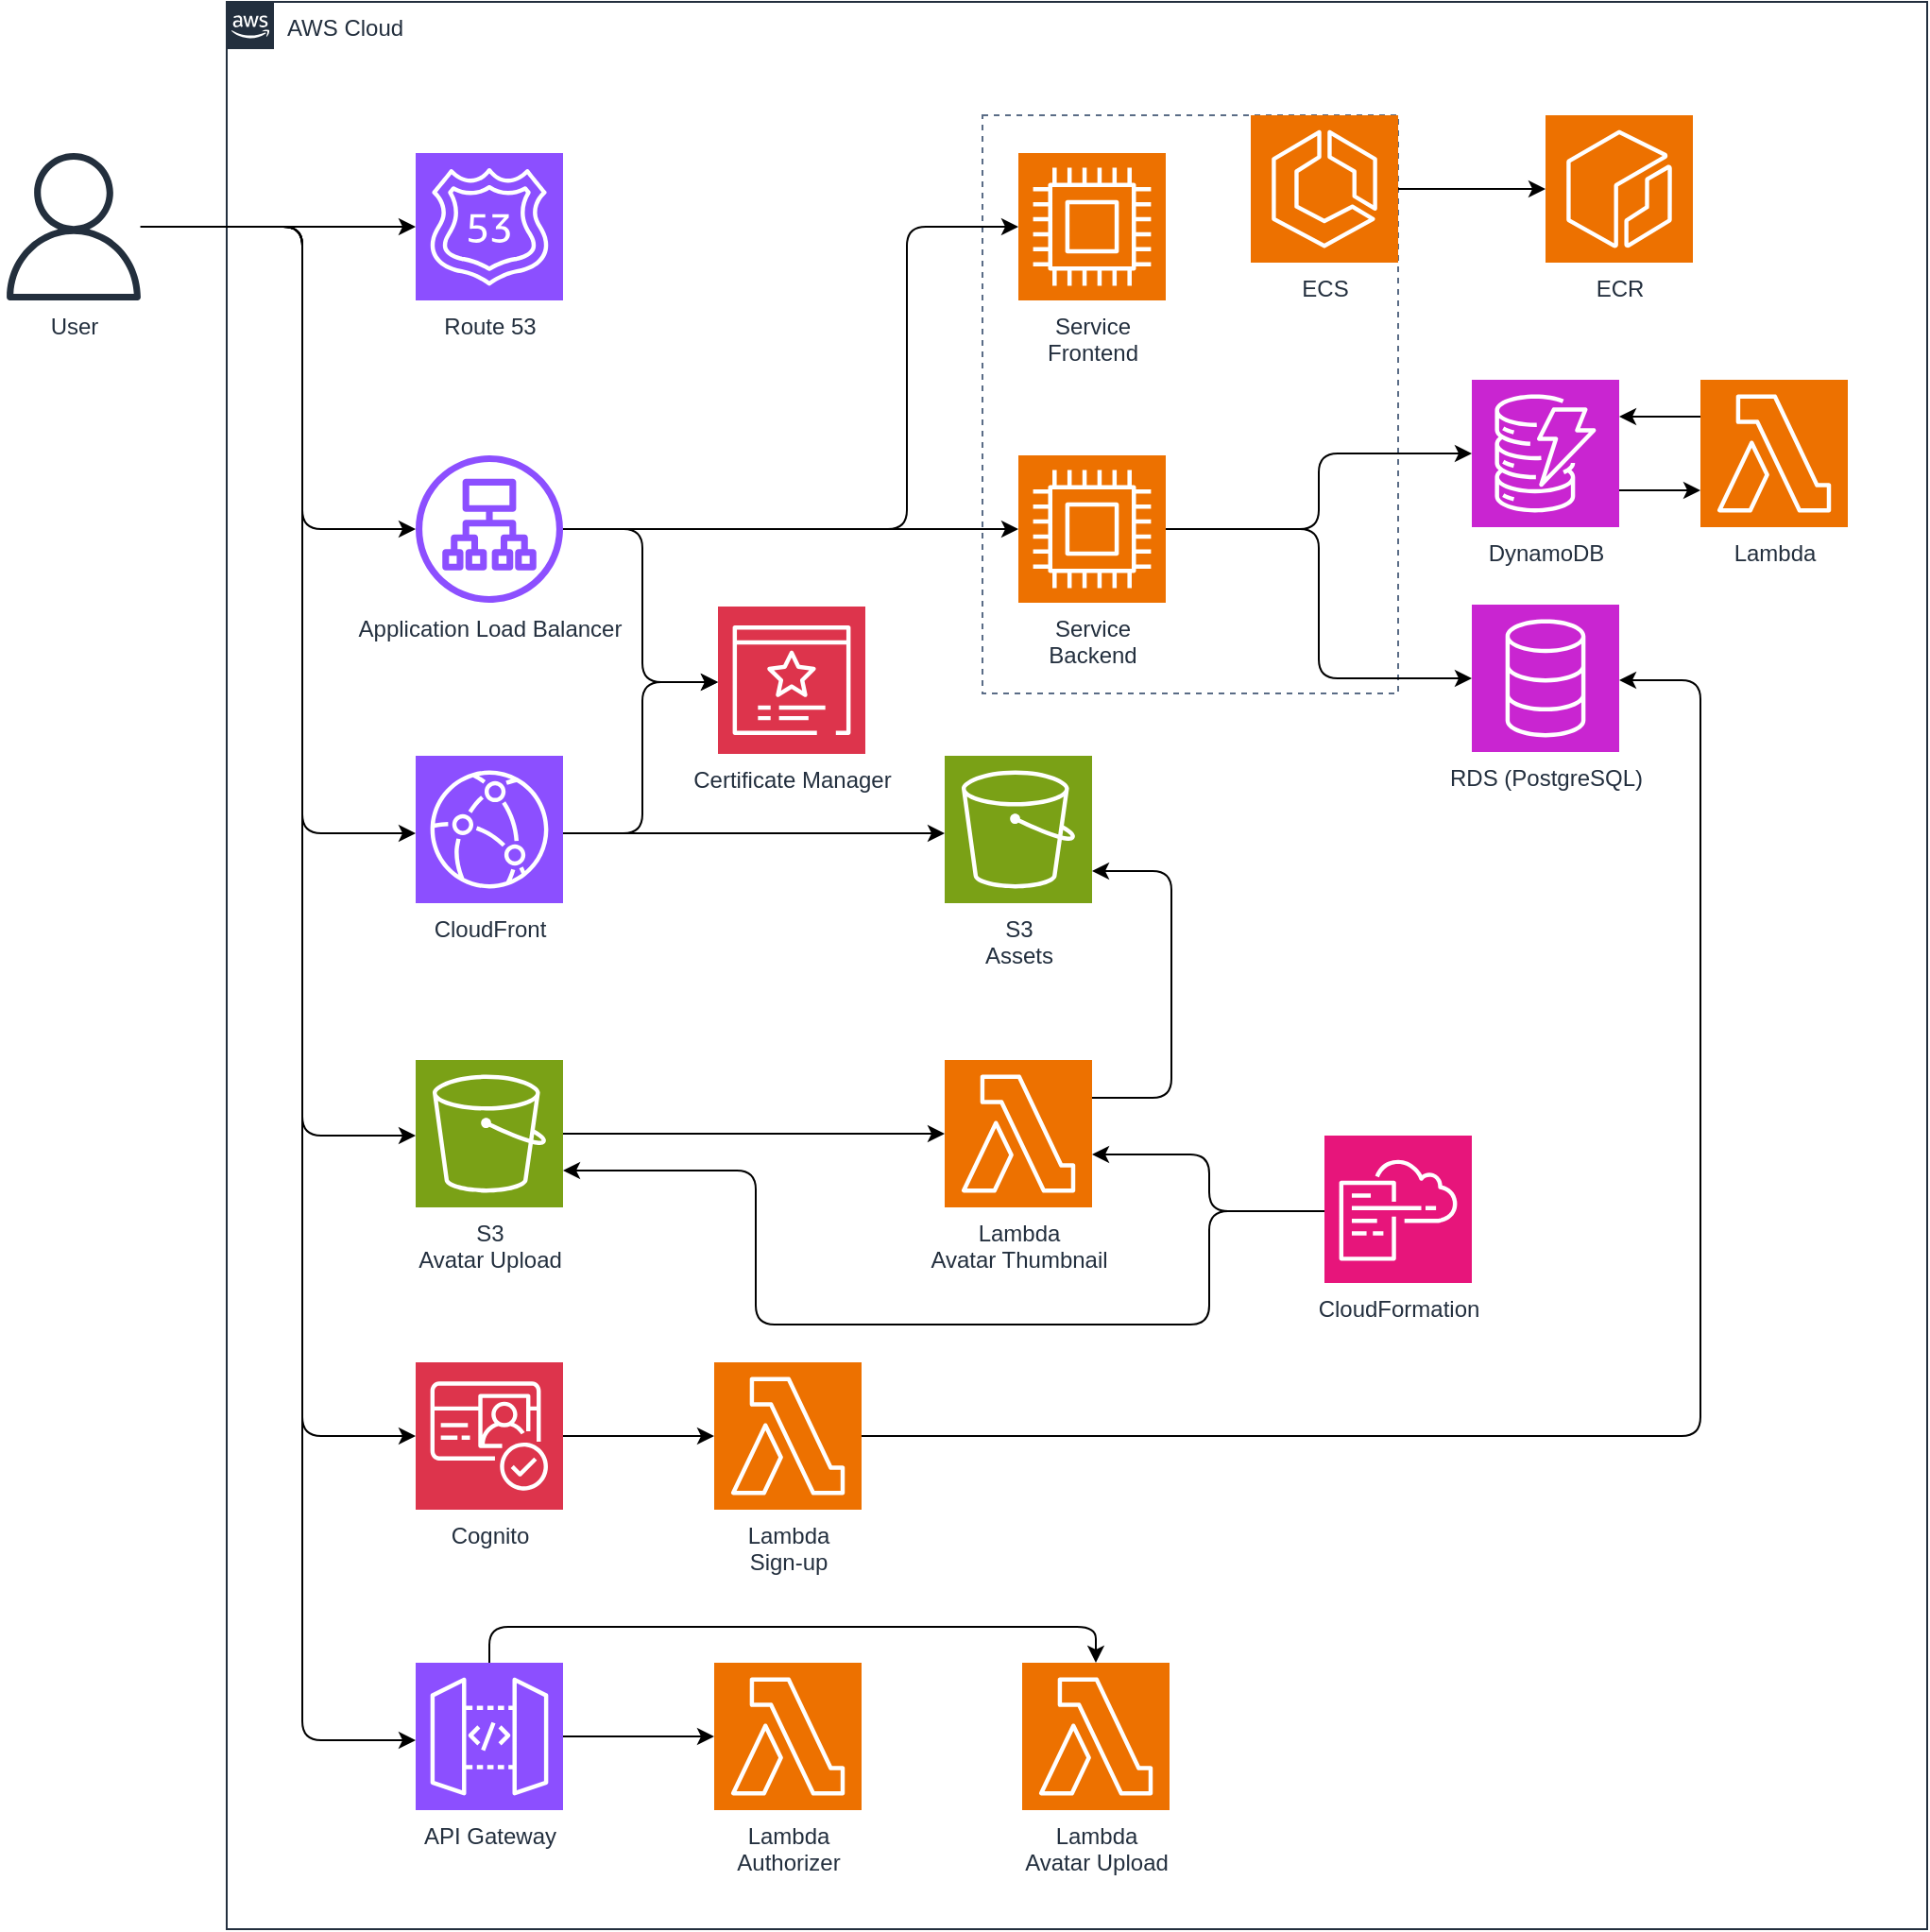 <mxfile version="24.7.17">
  <diagram name="Page-1" id="UMmfsTkSj4shedE8IpS6">
    <mxGraphModel dx="672" dy="684" grid="1" gridSize="10" guides="1" tooltips="1" connect="1" arrows="1" fold="1" page="1" pageScale="1" pageWidth="850" pageHeight="1100" math="0" shadow="0">
      <root>
        <mxCell id="0" />
        <mxCell id="1" parent="0" />
        <mxCell id="Lp5mku7I_iEUz7A-D8M8-8" value="AWS Cloud" style="points=[[0,0],[0.25,0],[0.5,0],[0.75,0],[1,0],[1,0.25],[1,0.5],[1,0.75],[1,1],[0.75,1],[0.5,1],[0.25,1],[0,1],[0,0.75],[0,0.5],[0,0.25]];outlineConnect=0;gradientColor=none;html=1;whiteSpace=wrap;fontSize=12;fontStyle=0;container=0;pointerEvents=0;collapsible=0;recursiveResize=0;shape=mxgraph.aws4.group;grIcon=mxgraph.aws4.group_aws_cloud_alt;strokeColor=#232F3E;fillColor=none;verticalAlign=top;align=left;spacingLeft=30;fontColor=#232F3E;dashed=0;" parent="1" vertex="1">
          <mxGeometry x="180" y="120" width="900" height="1020" as="geometry" />
        </mxCell>
        <mxCell id="Lp5mku7I_iEUz7A-D8M8-43" style="edgeStyle=orthogonalEdgeStyle;rounded=1;orthogonalLoop=1;jettySize=auto;html=1;curved=0;" parent="1" source="Lp5mku7I_iEUz7A-D8M8-22" target="Lp5mku7I_iEUz7A-D8M8-17" edge="1">
          <mxGeometry relative="1" as="geometry">
            <Array as="points">
              <mxPoint x="220" y="239" />
              <mxPoint x="220" y="399" />
            </Array>
          </mxGeometry>
        </mxCell>
        <mxCell id="Lp5mku7I_iEUz7A-D8M8-22" value="User" style="sketch=0;outlineConnect=0;fontColor=#232F3E;gradientColor=none;fillColor=#232F3D;strokeColor=none;dashed=0;verticalLabelPosition=bottom;verticalAlign=top;align=center;html=1;fontSize=12;fontStyle=0;aspect=fixed;pointerEvents=1;shape=mxgraph.aws4.user;" parent="1" vertex="1">
          <mxGeometry x="60" y="200" width="78" height="78" as="geometry" />
        </mxCell>
        <mxCell id="Lp5mku7I_iEUz7A-D8M8-44" style="edgeStyle=orthogonalEdgeStyle;rounded=1;orthogonalLoop=1;jettySize=auto;html=1;curved=0;" parent="1" source="Lp5mku7I_iEUz7A-D8M8-22" target="Lp5mku7I_iEUz7A-D8M8-18" edge="1">
          <mxGeometry relative="1" as="geometry">
            <Array as="points">
              <mxPoint x="220" y="239" />
              <mxPoint x="220" y="879" />
            </Array>
          </mxGeometry>
        </mxCell>
        <mxCell id="kjEkGrJFK2tFeCWNjt0M-7" style="edgeStyle=orthogonalEdgeStyle;rounded=1;orthogonalLoop=1;jettySize=auto;html=1;curved=0;" edge="1" parent="1" source="Lp5mku7I_iEUz7A-D8M8-10" target="Lp5mku7I_iEUz7A-D8M8-69">
          <mxGeometry relative="1" as="geometry">
            <Array as="points">
              <mxPoint x="700" y="760" />
              <mxPoint x="700" y="730" />
            </Array>
          </mxGeometry>
        </mxCell>
        <mxCell id="Lp5mku7I_iEUz7A-D8M8-10" value="CloudFormation" style="sketch=0;points=[[0,0,0],[0.25,0,0],[0.5,0,0],[0.75,0,0],[1,0,0],[0,1,0],[0.25,1,0],[0.5,1,0],[0.75,1,0],[1,1,0],[0,0.25,0],[0,0.5,0],[0,0.75,0],[1,0.25,0],[1,0.5,0],[1,0.75,0]];points=[[0,0,0],[0.25,0,0],[0.5,0,0],[0.75,0,0],[1,0,0],[0,1,0],[0.25,1,0],[0.5,1,0],[0.75,1,0],[1,1,0],[0,0.25,0],[0,0.5,0],[0,0.75,0],[1,0.25,0],[1,0.5,0],[1,0.75,0]];outlineConnect=0;fontColor=#232F3E;fillColor=#E7157B;strokeColor=#ffffff;dashed=0;verticalLabelPosition=bottom;verticalAlign=top;align=center;html=1;fontSize=12;fontStyle=0;aspect=fixed;shape=mxgraph.aws4.resourceIcon;resIcon=mxgraph.aws4.cloudformation;" parent="1" vertex="1">
          <mxGeometry x="761" y="720" width="78" height="78" as="geometry" />
        </mxCell>
        <mxCell id="Lp5mku7I_iEUz7A-D8M8-50" style="edgeStyle=orthogonalEdgeStyle;rounded=1;orthogonalLoop=1;jettySize=auto;html=1;curved=0;" parent="1" source="Lp5mku7I_iEUz7A-D8M8-22" target="Lp5mku7I_iEUz7A-D8M8-16" edge="1">
          <mxGeometry relative="1" as="geometry">
            <Array as="points">
              <mxPoint x="220" y="239" />
              <mxPoint x="220" y="560" />
            </Array>
          </mxGeometry>
        </mxCell>
        <mxCell id="Lp5mku7I_iEUz7A-D8M8-51" style="edgeStyle=orthogonalEdgeStyle;rounded=0;orthogonalLoop=1;jettySize=auto;html=1;entryX=0;entryY=0.5;entryDx=0;entryDy=0;entryPerimeter=0;" parent="1" source="Lp5mku7I_iEUz7A-D8M8-22" target="Lp5mku7I_iEUz7A-D8M8-12" edge="1">
          <mxGeometry relative="1" as="geometry" />
        </mxCell>
        <mxCell id="Lp5mku7I_iEUz7A-D8M8-63" style="edgeStyle=orthogonalEdgeStyle;rounded=0;orthogonalLoop=1;jettySize=auto;html=1;" parent="1" source="Lp5mku7I_iEUz7A-D8M8-18" target="Lp5mku7I_iEUz7A-D8M8-37" edge="1">
          <mxGeometry relative="1" as="geometry" />
        </mxCell>
        <mxCell id="kjEkGrJFK2tFeCWNjt0M-8" style="edgeStyle=orthogonalEdgeStyle;rounded=0;orthogonalLoop=1;jettySize=auto;html=1;" edge="1" parent="1" source="Lp5mku7I_iEUz7A-D8M8-36" target="Lp5mku7I_iEUz7A-D8M8-69">
          <mxGeometry relative="1" as="geometry" />
        </mxCell>
        <mxCell id="Lp5mku7I_iEUz7A-D8M8-36" value="S3&lt;br&gt;Avatar Upload" style="sketch=0;points=[[0,0,0],[0.25,0,0],[0.5,0,0],[0.75,0,0],[1,0,0],[0,1,0],[0.25,1,0],[0.5,1,0],[0.75,1,0],[1,1,0],[0,0.25,0],[0,0.5,0],[0,0.75,0],[1,0.25,0],[1,0.5,0],[1,0.75,0]];outlineConnect=0;fontColor=#232F3E;fillColor=#7AA116;strokeColor=#ffffff;dashed=0;verticalLabelPosition=bottom;verticalAlign=top;align=center;html=1;fontSize=12;fontStyle=0;aspect=fixed;shape=mxgraph.aws4.resourceIcon;resIcon=mxgraph.aws4.s3;" parent="1" vertex="1">
          <mxGeometry x="280" y="680" width="78" height="78" as="geometry" />
        </mxCell>
        <mxCell id="Lp5mku7I_iEUz7A-D8M8-67" style="edgeStyle=orthogonalEdgeStyle;rounded=1;orthogonalLoop=1;jettySize=auto;html=1;curved=0;" parent="1" source="Lp5mku7I_iEUz7A-D8M8-22" target="Lp5mku7I_iEUz7A-D8M8-36" edge="1">
          <mxGeometry relative="1" as="geometry">
            <Array as="points">
              <mxPoint x="220" y="239" />
              <mxPoint x="220" y="720" />
            </Array>
          </mxGeometry>
        </mxCell>
        <mxCell id="Lp5mku7I_iEUz7A-D8M8-52" value="" style="fillColor=none;strokeColor=#5A6C86;dashed=1;verticalAlign=top;fontStyle=0;fontColor=#5A6C86;whiteSpace=wrap;html=1;" parent="1" vertex="1">
          <mxGeometry x="580" y="180" width="220" height="306" as="geometry" />
        </mxCell>
        <mxCell id="Lp5mku7I_iEUz7A-D8M8-12" value="Route 53" style="sketch=0;points=[[0,0,0],[0.25,0,0],[0.5,0,0],[0.75,0,0],[1,0,0],[0,1,0],[0.25,1,0],[0.5,1,0],[0.75,1,0],[1,1,0],[0,0.25,0],[0,0.5,0],[0,0.75,0],[1,0.25,0],[1,0.5,0],[1,0.75,0]];outlineConnect=0;fontColor=#232F3E;fillColor=#8C4FFF;strokeColor=#ffffff;dashed=0;verticalLabelPosition=bottom;verticalAlign=top;align=center;html=1;fontSize=12;fontStyle=0;aspect=fixed;shape=mxgraph.aws4.resourceIcon;resIcon=mxgraph.aws4.route_53;" parent="1" vertex="1">
          <mxGeometry x="280" y="200" width="78" height="78" as="geometry" />
        </mxCell>
        <mxCell id="Lp5mku7I_iEUz7A-D8M8-40" style="edgeStyle=orthogonalEdgeStyle;rounded=1;orthogonalLoop=1;jettySize=auto;html=1;curved=0;" parent="1" source="Lp5mku7I_iEUz7A-D8M8-14" target="Lp5mku7I_iEUz7A-D8M8-38" edge="1">
          <mxGeometry relative="1" as="geometry">
            <Array as="points">
              <mxPoint x="319" y="1060" />
              <mxPoint x="480" y="1060" />
            </Array>
          </mxGeometry>
        </mxCell>
        <mxCell id="Lp5mku7I_iEUz7A-D8M8-14" value="API Gateway" style="sketch=0;points=[[0,0,0],[0.25,0,0],[0.5,0,0],[0.75,0,0],[1,0,0],[0,1,0],[0.25,1,0],[0.5,1,0],[0.75,1,0],[1,1,0],[0,0.25,0],[0,0.5,0],[0,0.75,0],[1,0.25,0],[1,0.5,0],[1,0.75,0]];outlineConnect=0;fontColor=#232F3E;fillColor=#8C4FFF;strokeColor=#ffffff;dashed=0;verticalLabelPosition=bottom;verticalAlign=top;align=center;html=1;fontSize=12;fontStyle=0;aspect=fixed;shape=mxgraph.aws4.resourceIcon;resIcon=mxgraph.aws4.api_gateway;" parent="1" vertex="1">
          <mxGeometry x="280" y="999" width="78" height="78" as="geometry" />
        </mxCell>
        <mxCell id="Lp5mku7I_iEUz7A-D8M8-35" style="edgeStyle=orthogonalEdgeStyle;rounded=1;orthogonalLoop=1;jettySize=auto;html=1;curved=0;" parent="1" source="Lp5mku7I_iEUz7A-D8M8-16" target="Lp5mku7I_iEUz7A-D8M8-21" edge="1">
          <mxGeometry relative="1" as="geometry">
            <Array as="points">
              <mxPoint x="530" y="560" />
              <mxPoint x="530" y="560" />
            </Array>
          </mxGeometry>
        </mxCell>
        <mxCell id="Lp5mku7I_iEUz7A-D8M8-16" value="CloudFront" style="sketch=0;points=[[0,0,0],[0.25,0,0],[0.5,0,0],[0.75,0,0],[1,0,0],[0,1,0],[0.25,1,0],[0.5,1,0],[0.75,1,0],[1,1,0],[0,0.25,0],[0,0.5,0],[0,0.75,0],[1,0.25,0],[1,0.5,0],[1,0.75,0]];outlineConnect=0;fontColor=#232F3E;fillColor=#8C4FFF;strokeColor=#ffffff;dashed=0;verticalLabelPosition=bottom;verticalAlign=top;align=center;html=1;fontSize=12;fontStyle=0;aspect=fixed;shape=mxgraph.aws4.resourceIcon;resIcon=mxgraph.aws4.cloudfront;" parent="1" vertex="1">
          <mxGeometry x="280" y="519" width="78" height="78" as="geometry" />
        </mxCell>
        <mxCell id="Lp5mku7I_iEUz7A-D8M8-3" value="ECR" style="sketch=0;points=[[0,0,0],[0.25,0,0],[0.5,0,0],[0.75,0,0],[1,0,0],[0,1,0],[0.25,1,0],[0.5,1,0],[0.75,1,0],[1,1,0],[0,0.25,0],[0,0.5,0],[0,0.75,0],[1,0.25,0],[1,0.5,0],[1,0.75,0]];outlineConnect=0;fontColor=#232F3E;fillColor=#ED7100;strokeColor=#ffffff;dashed=0;verticalLabelPosition=bottom;verticalAlign=top;align=center;html=1;fontSize=12;fontStyle=0;aspect=fixed;shape=mxgraph.aws4.resourceIcon;resIcon=mxgraph.aws4.ecr;" parent="1" vertex="1">
          <mxGeometry x="878" y="180" width="78" height="78" as="geometry" />
        </mxCell>
        <mxCell id="Lp5mku7I_iEUz7A-D8M8-49" style="edgeStyle=orthogonalEdgeStyle;rounded=1;orthogonalLoop=1;jettySize=auto;html=1;curved=0;" parent="1" source="Lp5mku7I_iEUz7A-D8M8-17" target="Lp5mku7I_iEUz7A-D8M8-47" edge="1">
          <mxGeometry relative="1" as="geometry">
            <Array as="points">
              <mxPoint x="540" y="399" />
              <mxPoint x="540" y="239" />
            </Array>
          </mxGeometry>
        </mxCell>
        <mxCell id="Lp5mku7I_iEUz7A-D8M8-17" value="Application Load Balancer" style="sketch=0;outlineConnect=0;fontColor=#232F3E;gradientColor=none;fillColor=#8C4FFF;strokeColor=none;dashed=0;verticalLabelPosition=bottom;verticalAlign=top;align=center;html=1;fontSize=12;fontStyle=0;aspect=fixed;pointerEvents=1;shape=mxgraph.aws4.application_load_balancer;" parent="1" vertex="1">
          <mxGeometry x="280" y="360" width="78" height="78" as="geometry" />
        </mxCell>
        <mxCell id="Lp5mku7I_iEUz7A-D8M8-1" value="RDS (PostgreSQL)" style="sketch=0;points=[[0,0,0],[0.25,0,0],[0.5,0,0],[0.75,0,0],[1,0,0],[0,1,0],[0.25,1,0],[0.5,1,0],[0.75,1,0],[1,1,0],[0,0.25,0],[0,0.5,0],[0,0.75,0],[1,0.25,0],[1,0.5,0],[1,0.75,0]];outlineConnect=0;fontColor=#232F3E;fillColor=#C925D1;strokeColor=#ffffff;dashed=0;verticalLabelPosition=bottom;verticalAlign=top;align=center;html=1;fontSize=12;fontStyle=0;aspect=fixed;shape=mxgraph.aws4.resourceIcon;resIcon=mxgraph.aws4.database;" parent="1" vertex="1">
          <mxGeometry x="839" y="439" width="78" height="78" as="geometry" />
        </mxCell>
        <mxCell id="Lp5mku7I_iEUz7A-D8M8-54" style="edgeStyle=orthogonalEdgeStyle;rounded=0;orthogonalLoop=1;jettySize=auto;html=1;" parent="1" source="Lp5mku7I_iEUz7A-D8M8-4" target="Lp5mku7I_iEUz7A-D8M8-3" edge="1">
          <mxGeometry relative="1" as="geometry" />
        </mxCell>
        <mxCell id="Lp5mku7I_iEUz7A-D8M8-4" value="ECS" style="sketch=0;points=[[0,0,0],[0.25,0,0],[0.5,0,0],[0.75,0,0],[1,0,0],[0,1,0],[0.25,1,0],[0.5,1,0],[0.75,1,0],[1,1,0],[0,0.25,0],[0,0.5,0],[0,0.75,0],[1,0.25,0],[1,0.5,0],[1,0.75,0]];outlineConnect=0;fontColor=#232F3E;fillColor=#ED7100;strokeColor=#ffffff;dashed=0;verticalLabelPosition=bottom;verticalAlign=top;align=center;html=1;fontSize=12;fontStyle=0;aspect=fixed;shape=mxgraph.aws4.resourceIcon;resIcon=mxgraph.aws4.ecs;" parent="1" vertex="1">
          <mxGeometry x="722" y="180" width="78" height="78" as="geometry" />
        </mxCell>
        <mxCell id="Lp5mku7I_iEUz7A-D8M8-6" value="Lambda" style="sketch=0;points=[[0,0,0],[0.25,0,0],[0.5,0,0],[0.75,0,0],[1,0,0],[0,1,0],[0.25,1,0],[0.5,1,0],[0.75,1,0],[1,1,0],[0,0.25,0],[0,0.5,0],[0,0.75,0],[1,0.25,0],[1,0.5,0],[1,0.75,0]];outlineConnect=0;fontColor=#232F3E;fillColor=#ED7100;strokeColor=#ffffff;dashed=0;verticalLabelPosition=bottom;verticalAlign=top;align=center;html=1;fontSize=12;fontStyle=0;aspect=fixed;shape=mxgraph.aws4.resourceIcon;resIcon=mxgraph.aws4.lambda;" parent="1" vertex="1">
          <mxGeometry x="960" y="320" width="78" height="78" as="geometry" />
        </mxCell>
        <mxCell id="Lp5mku7I_iEUz7A-D8M8-19" value="Certificate Manager" style="sketch=0;points=[[0,0,0],[0.25,0,0],[0.5,0,0],[0.75,0,0],[1,0,0],[0,1,0],[0.25,1,0],[0.5,1,0],[0.75,1,0],[1,1,0],[0,0.25,0],[0,0.5,0],[0,0.75,0],[1,0.25,0],[1,0.5,0],[1,0.75,0]];outlineConnect=0;fontColor=#232F3E;fillColor=#DD344C;strokeColor=#ffffff;dashed=0;verticalLabelPosition=bottom;verticalAlign=top;align=center;html=1;fontSize=12;fontStyle=0;aspect=fixed;shape=mxgraph.aws4.resourceIcon;resIcon=mxgraph.aws4.certificate_manager_3;" parent="1" vertex="1">
          <mxGeometry x="440" y="440" width="78" height="78" as="geometry" />
        </mxCell>
        <mxCell id="Lp5mku7I_iEUz7A-D8M8-21" value="S3&lt;br class=&quot;Apple-interchange-newline&quot;&gt;Assets" style="sketch=0;points=[[0,0,0],[0.25,0,0],[0.5,0,0],[0.75,0,0],[1,0,0],[0,1,0],[0.25,1,0],[0.5,1,0],[0.75,1,0],[1,1,0],[0,0.25,0],[0,0.5,0],[0,0.75,0],[1,0.25,0],[1,0.5,0],[1,0.75,0]];outlineConnect=0;fontColor=#232F3E;fillColor=#7AA116;strokeColor=#ffffff;dashed=0;verticalLabelPosition=bottom;verticalAlign=top;align=center;html=1;fontSize=12;fontStyle=0;aspect=fixed;shape=mxgraph.aws4.resourceIcon;resIcon=mxgraph.aws4.s3;" parent="1" vertex="1">
          <mxGeometry x="560" y="519" width="78" height="78" as="geometry" />
        </mxCell>
        <mxCell id="Lp5mku7I_iEUz7A-D8M8-38" value="Lambda&lt;div&gt;Authorizer&lt;/div&gt;" style="sketch=0;points=[[0,0,0],[0.25,0,0],[0.5,0,0],[0.75,0,0],[1,0,0],[0,1,0],[0.25,1,0],[0.5,1,0],[0.75,1,0],[1,1,0],[0,0.25,0],[0,0.5,0],[0,0.75,0],[1,0.25,0],[1,0.5,0],[1,0.75,0]];outlineConnect=0;fontColor=#232F3E;fillColor=#ED7100;strokeColor=#ffffff;dashed=0;verticalLabelPosition=bottom;verticalAlign=top;align=center;html=1;fontSize=12;fontStyle=0;aspect=fixed;shape=mxgraph.aws4.resourceIcon;resIcon=mxgraph.aws4.lambda;" parent="1" vertex="1">
          <mxGeometry x="438" y="999" width="78" height="78" as="geometry" />
        </mxCell>
        <mxCell id="Lp5mku7I_iEUz7A-D8M8-39" value="Lambda&lt;br&gt;Avatar Upload" style="sketch=0;points=[[0,0,0],[0.25,0,0],[0.5,0,0],[0.75,0,0],[1,0,0],[0,1,0],[0.25,1,0],[0.5,1,0],[0.75,1,0],[1,1,0],[0,0.25,0],[0,0.5,0],[0,0.75,0],[1,0.25,0],[1,0.5,0],[1,0.75,0]];outlineConnect=0;fontColor=#232F3E;fillColor=#ED7100;strokeColor=#ffffff;dashed=0;verticalLabelPosition=bottom;verticalAlign=top;align=center;html=1;fontSize=12;fontStyle=0;aspect=fixed;shape=mxgraph.aws4.resourceIcon;resIcon=mxgraph.aws4.lambda;" parent="1" vertex="1">
          <mxGeometry x="601" y="999" width="78" height="78" as="geometry" />
        </mxCell>
        <mxCell id="Lp5mku7I_iEUz7A-D8M8-42" value="Service&lt;br&gt;Backend" style="sketch=0;points=[[0,0,0],[0.25,0,0],[0.5,0,0],[0.75,0,0],[1,0,0],[0,1,0],[0.25,1,0],[0.5,1,0],[0.75,1,0],[1,1,0],[0,0.25,0],[0,0.5,0],[0,0.75,0],[1,0.25,0],[1,0.5,0],[1,0.75,0]];outlineConnect=0;fontColor=#232F3E;fillColor=#ED7100;strokeColor=#ffffff;dashed=0;verticalLabelPosition=bottom;verticalAlign=top;align=center;html=1;fontSize=12;fontStyle=0;aspect=fixed;shape=mxgraph.aws4.resourceIcon;resIcon=mxgraph.aws4.compute;" parent="1" vertex="1">
          <mxGeometry x="599" y="360" width="78" height="78" as="geometry" />
        </mxCell>
        <mxCell id="Lp5mku7I_iEUz7A-D8M8-47" value="Service&lt;br&gt;Frontend" style="sketch=0;points=[[0,0,0],[0.25,0,0],[0.5,0,0],[0.75,0,0],[1,0,0],[0,1,0],[0.25,1,0],[0.5,1,0],[0.75,1,0],[1,1,0],[0,0.25,0],[0,0.5,0],[0,0.75,0],[1,0.25,0],[1,0.5,0],[1,0.75,0]];outlineConnect=0;fontColor=#232F3E;fillColor=#ED7100;strokeColor=#ffffff;dashed=0;verticalLabelPosition=bottom;verticalAlign=top;align=center;html=1;fontSize=12;fontStyle=0;aspect=fixed;shape=mxgraph.aws4.resourceIcon;resIcon=mxgraph.aws4.compute;" parent="1" vertex="1">
          <mxGeometry x="599" y="200" width="78" height="78" as="geometry" />
        </mxCell>
        <mxCell id="Lp5mku7I_iEUz7A-D8M8-2" value="DynamoDB" style="sketch=0;points=[[0,0,0],[0.25,0,0],[0.5,0,0],[0.75,0,0],[1,0,0],[0,1,0],[0.25,1,0],[0.5,1,0],[0.75,1,0],[1,1,0],[0,0.25,0],[0,0.5,0],[0,0.75,0],[1,0.25,0],[1,0.5,0],[1,0.75,0]];outlineConnect=0;fontColor=#232F3E;fillColor=#C925D1;strokeColor=#ffffff;dashed=0;verticalLabelPosition=bottom;verticalAlign=top;align=center;html=1;fontSize=12;fontStyle=0;aspect=fixed;shape=mxgraph.aws4.resourceIcon;resIcon=mxgraph.aws4.dynamodb;" parent="1" vertex="1">
          <mxGeometry x="839" y="320" width="78" height="78" as="geometry" />
        </mxCell>
        <mxCell id="Lp5mku7I_iEUz7A-D8M8-55" style="edgeStyle=orthogonalEdgeStyle;rounded=1;orthogonalLoop=1;jettySize=auto;html=1;entryX=0;entryY=0.5;entryDx=0;entryDy=0;entryPerimeter=0;curved=0;" parent="1" source="Lp5mku7I_iEUz7A-D8M8-42" target="Lp5mku7I_iEUz7A-D8M8-1" edge="1">
          <mxGeometry relative="1" as="geometry" />
        </mxCell>
        <mxCell id="Lp5mku7I_iEUz7A-D8M8-56" style="edgeStyle=orthogonalEdgeStyle;rounded=1;orthogonalLoop=1;jettySize=auto;html=1;entryX=0;entryY=0.5;entryDx=0;entryDy=0;entryPerimeter=0;curved=0;" parent="1" source="Lp5mku7I_iEUz7A-D8M8-42" target="Lp5mku7I_iEUz7A-D8M8-2" edge="1">
          <mxGeometry relative="1" as="geometry" />
        </mxCell>
        <mxCell id="Lp5mku7I_iEUz7A-D8M8-64" style="edgeStyle=orthogonalEdgeStyle;rounded=1;orthogonalLoop=1;jettySize=auto;html=1;exitX=1;exitY=0.5;exitDx=0;exitDy=0;exitPerimeter=0;curved=0;" parent="1" source="Lp5mku7I_iEUz7A-D8M8-37" target="Lp5mku7I_iEUz7A-D8M8-1" edge="1">
          <mxGeometry relative="1" as="geometry">
            <mxPoint x="440" y="1040" as="sourcePoint" />
            <mxPoint x="679" y="516" as="targetPoint" />
            <Array as="points">
              <mxPoint x="960" y="879" />
              <mxPoint x="960" y="479" />
            </Array>
          </mxGeometry>
        </mxCell>
        <mxCell id="Lp5mku7I_iEUz7A-D8M8-37" value="Lambda&lt;br&gt;&lt;div&gt;Sign-up&lt;/div&gt;" style="sketch=0;points=[[0,0,0],[0.25,0,0],[0.5,0,0],[0.75,0,0],[1,0,0],[0,1,0],[0.25,1,0],[0.5,1,0],[0.75,1,0],[1,1,0],[0,0.25,0],[0,0.5,0],[0,0.75,0],[1,0.25,0],[1,0.5,0],[1,0.75,0]];outlineConnect=0;fontColor=#232F3E;fillColor=#ED7100;strokeColor=#ffffff;dashed=0;verticalLabelPosition=bottom;verticalAlign=top;align=center;html=1;fontSize=12;fontStyle=0;aspect=fixed;shape=mxgraph.aws4.resourceIcon;resIcon=mxgraph.aws4.lambda;" parent="1" vertex="1">
          <mxGeometry x="438" y="840" width="78" height="78" as="geometry" />
        </mxCell>
        <mxCell id="Lp5mku7I_iEUz7A-D8M8-61" style="edgeStyle=orthogonalEdgeStyle;rounded=0;orthogonalLoop=1;jettySize=auto;html=1;exitX=1;exitY=0.75;exitDx=0;exitDy=0;exitPerimeter=0;entryX=0;entryY=0.75;entryDx=0;entryDy=0;entryPerimeter=0;" parent="1" source="Lp5mku7I_iEUz7A-D8M8-2" target="Lp5mku7I_iEUz7A-D8M8-6" edge="1">
          <mxGeometry relative="1" as="geometry" />
        </mxCell>
        <mxCell id="Lp5mku7I_iEUz7A-D8M8-62" style="edgeStyle=orthogonalEdgeStyle;rounded=0;orthogonalLoop=1;jettySize=auto;html=1;exitX=0;exitY=0.25;exitDx=0;exitDy=0;exitPerimeter=0;entryX=1;entryY=0.25;entryDx=0;entryDy=0;entryPerimeter=0;" parent="1" source="Lp5mku7I_iEUz7A-D8M8-6" target="Lp5mku7I_iEUz7A-D8M8-2" edge="1">
          <mxGeometry relative="1" as="geometry" />
        </mxCell>
        <mxCell id="Lp5mku7I_iEUz7A-D8M8-69" value="Lambda&lt;br&gt;Avatar Thumbnail" style="sketch=0;points=[[0,0,0],[0.25,0,0],[0.5,0,0],[0.75,0,0],[1,0,0],[0,1,0],[0.25,1,0],[0.5,1,0],[0.75,1,0],[1,1,0],[0,0.25,0],[0,0.5,0],[0,0.75,0],[1,0.25,0],[1,0.5,0],[1,0.75,0]];outlineConnect=0;fontColor=#232F3E;fillColor=#ED7100;strokeColor=#ffffff;dashed=0;verticalLabelPosition=bottom;verticalAlign=top;align=center;html=1;fontSize=12;fontStyle=0;aspect=fixed;shape=mxgraph.aws4.resourceIcon;resIcon=mxgraph.aws4.lambda;" parent="1" vertex="1">
          <mxGeometry x="560" y="680" width="78" height="78" as="geometry" />
        </mxCell>
        <mxCell id="Lp5mku7I_iEUz7A-D8M8-71" style="edgeStyle=orthogonalEdgeStyle;rounded=1;orthogonalLoop=1;jettySize=auto;html=1;jumpStyle=arc;curved=0;" parent="1" source="Lp5mku7I_iEUz7A-D8M8-69" target="Lp5mku7I_iEUz7A-D8M8-21" edge="1">
          <mxGeometry relative="1" as="geometry">
            <Array as="points">
              <mxPoint x="680" y="700" />
              <mxPoint x="680" y="580" />
            </Array>
          </mxGeometry>
        </mxCell>
        <mxCell id="Lp5mku7I_iEUz7A-D8M8-80" style="edgeStyle=orthogonalEdgeStyle;rounded=1;orthogonalLoop=1;jettySize=auto;html=1;curved=0;" parent="1" source="Lp5mku7I_iEUz7A-D8M8-17" target="Lp5mku7I_iEUz7A-D8M8-19" edge="1">
          <mxGeometry relative="1" as="geometry">
            <Array as="points">
              <mxPoint x="400" y="399" />
              <mxPoint x="400" y="480" />
            </Array>
            <mxPoint x="420" y="229" as="targetPoint" />
          </mxGeometry>
        </mxCell>
        <mxCell id="Lp5mku7I_iEUz7A-D8M8-81" style="edgeStyle=orthogonalEdgeStyle;rounded=1;orthogonalLoop=1;jettySize=auto;html=1;curved=0;jumpStyle=arc;" parent="1" source="Lp5mku7I_iEUz7A-D8M8-16" target="Lp5mku7I_iEUz7A-D8M8-19" edge="1">
          <mxGeometry relative="1" as="geometry">
            <Array as="points">
              <mxPoint x="400" y="560" />
              <mxPoint x="400" y="480" />
            </Array>
          </mxGeometry>
        </mxCell>
        <mxCell id="Lp5mku7I_iEUz7A-D8M8-82" style="edgeStyle=orthogonalEdgeStyle;rounded=1;orthogonalLoop=1;jettySize=auto;html=1;curved=0;" parent="1" source="Lp5mku7I_iEUz7A-D8M8-14" target="Lp5mku7I_iEUz7A-D8M8-39" edge="1">
          <mxGeometry relative="1" as="geometry">
            <Array as="points">
              <mxPoint x="319" y="980" />
              <mxPoint x="640" y="980" />
            </Array>
          </mxGeometry>
        </mxCell>
        <mxCell id="kjEkGrJFK2tFeCWNjt0M-3" style="edgeStyle=orthogonalEdgeStyle;rounded=0;orthogonalLoop=1;jettySize=auto;html=1;entryX=0;entryY=0.5;entryDx=0;entryDy=0;entryPerimeter=0;" edge="1" parent="1" source="Lp5mku7I_iEUz7A-D8M8-17" target="Lp5mku7I_iEUz7A-D8M8-42">
          <mxGeometry relative="1" as="geometry" />
        </mxCell>
        <mxCell id="kjEkGrJFK2tFeCWNjt0M-4" style="edgeStyle=orthogonalEdgeStyle;rounded=1;orthogonalLoop=1;jettySize=auto;html=1;curved=0;" edge="1" parent="1" source="Lp5mku7I_iEUz7A-D8M8-22" target="Lp5mku7I_iEUz7A-D8M8-14">
          <mxGeometry relative="1" as="geometry">
            <Array as="points">
              <mxPoint x="220" y="239" />
              <mxPoint x="220" y="1040" />
            </Array>
          </mxGeometry>
        </mxCell>
        <mxCell id="Lp5mku7I_iEUz7A-D8M8-18" value="Cognito" style="sketch=0;points=[[0,0,0],[0.25,0,0],[0.5,0,0],[0.75,0,0],[1,0,0],[0,1,0],[0.25,1,0],[0.5,1,0],[0.75,1,0],[1,1,0],[0,0.25,0],[0,0.5,0],[0,0.75,0],[1,0.25,0],[1,0.5,0],[1,0.75,0]];outlineConnect=0;fontColor=#232F3E;fillColor=#DD344C;strokeColor=#ffffff;dashed=0;verticalLabelPosition=bottom;verticalAlign=top;align=center;html=1;fontSize=12;fontStyle=0;aspect=fixed;shape=mxgraph.aws4.resourceIcon;resIcon=mxgraph.aws4.cognito;" parent="1" vertex="1">
          <mxGeometry x="280" y="840" width="78" height="78" as="geometry" />
        </mxCell>
        <mxCell id="kjEkGrJFK2tFeCWNjt0M-9" style="edgeStyle=orthogonalEdgeStyle;rounded=1;orthogonalLoop=1;jettySize=auto;html=1;entryX=1;entryY=0.75;entryDx=0;entryDy=0;entryPerimeter=0;curved=0;" edge="1" parent="1" source="Lp5mku7I_iEUz7A-D8M8-10" target="Lp5mku7I_iEUz7A-D8M8-36">
          <mxGeometry relative="1" as="geometry">
            <Array as="points">
              <mxPoint x="700" y="760" />
              <mxPoint x="700" y="820" />
              <mxPoint x="460" y="820" />
              <mxPoint x="460" y="738" />
            </Array>
          </mxGeometry>
        </mxCell>
      </root>
    </mxGraphModel>
  </diagram>
</mxfile>

